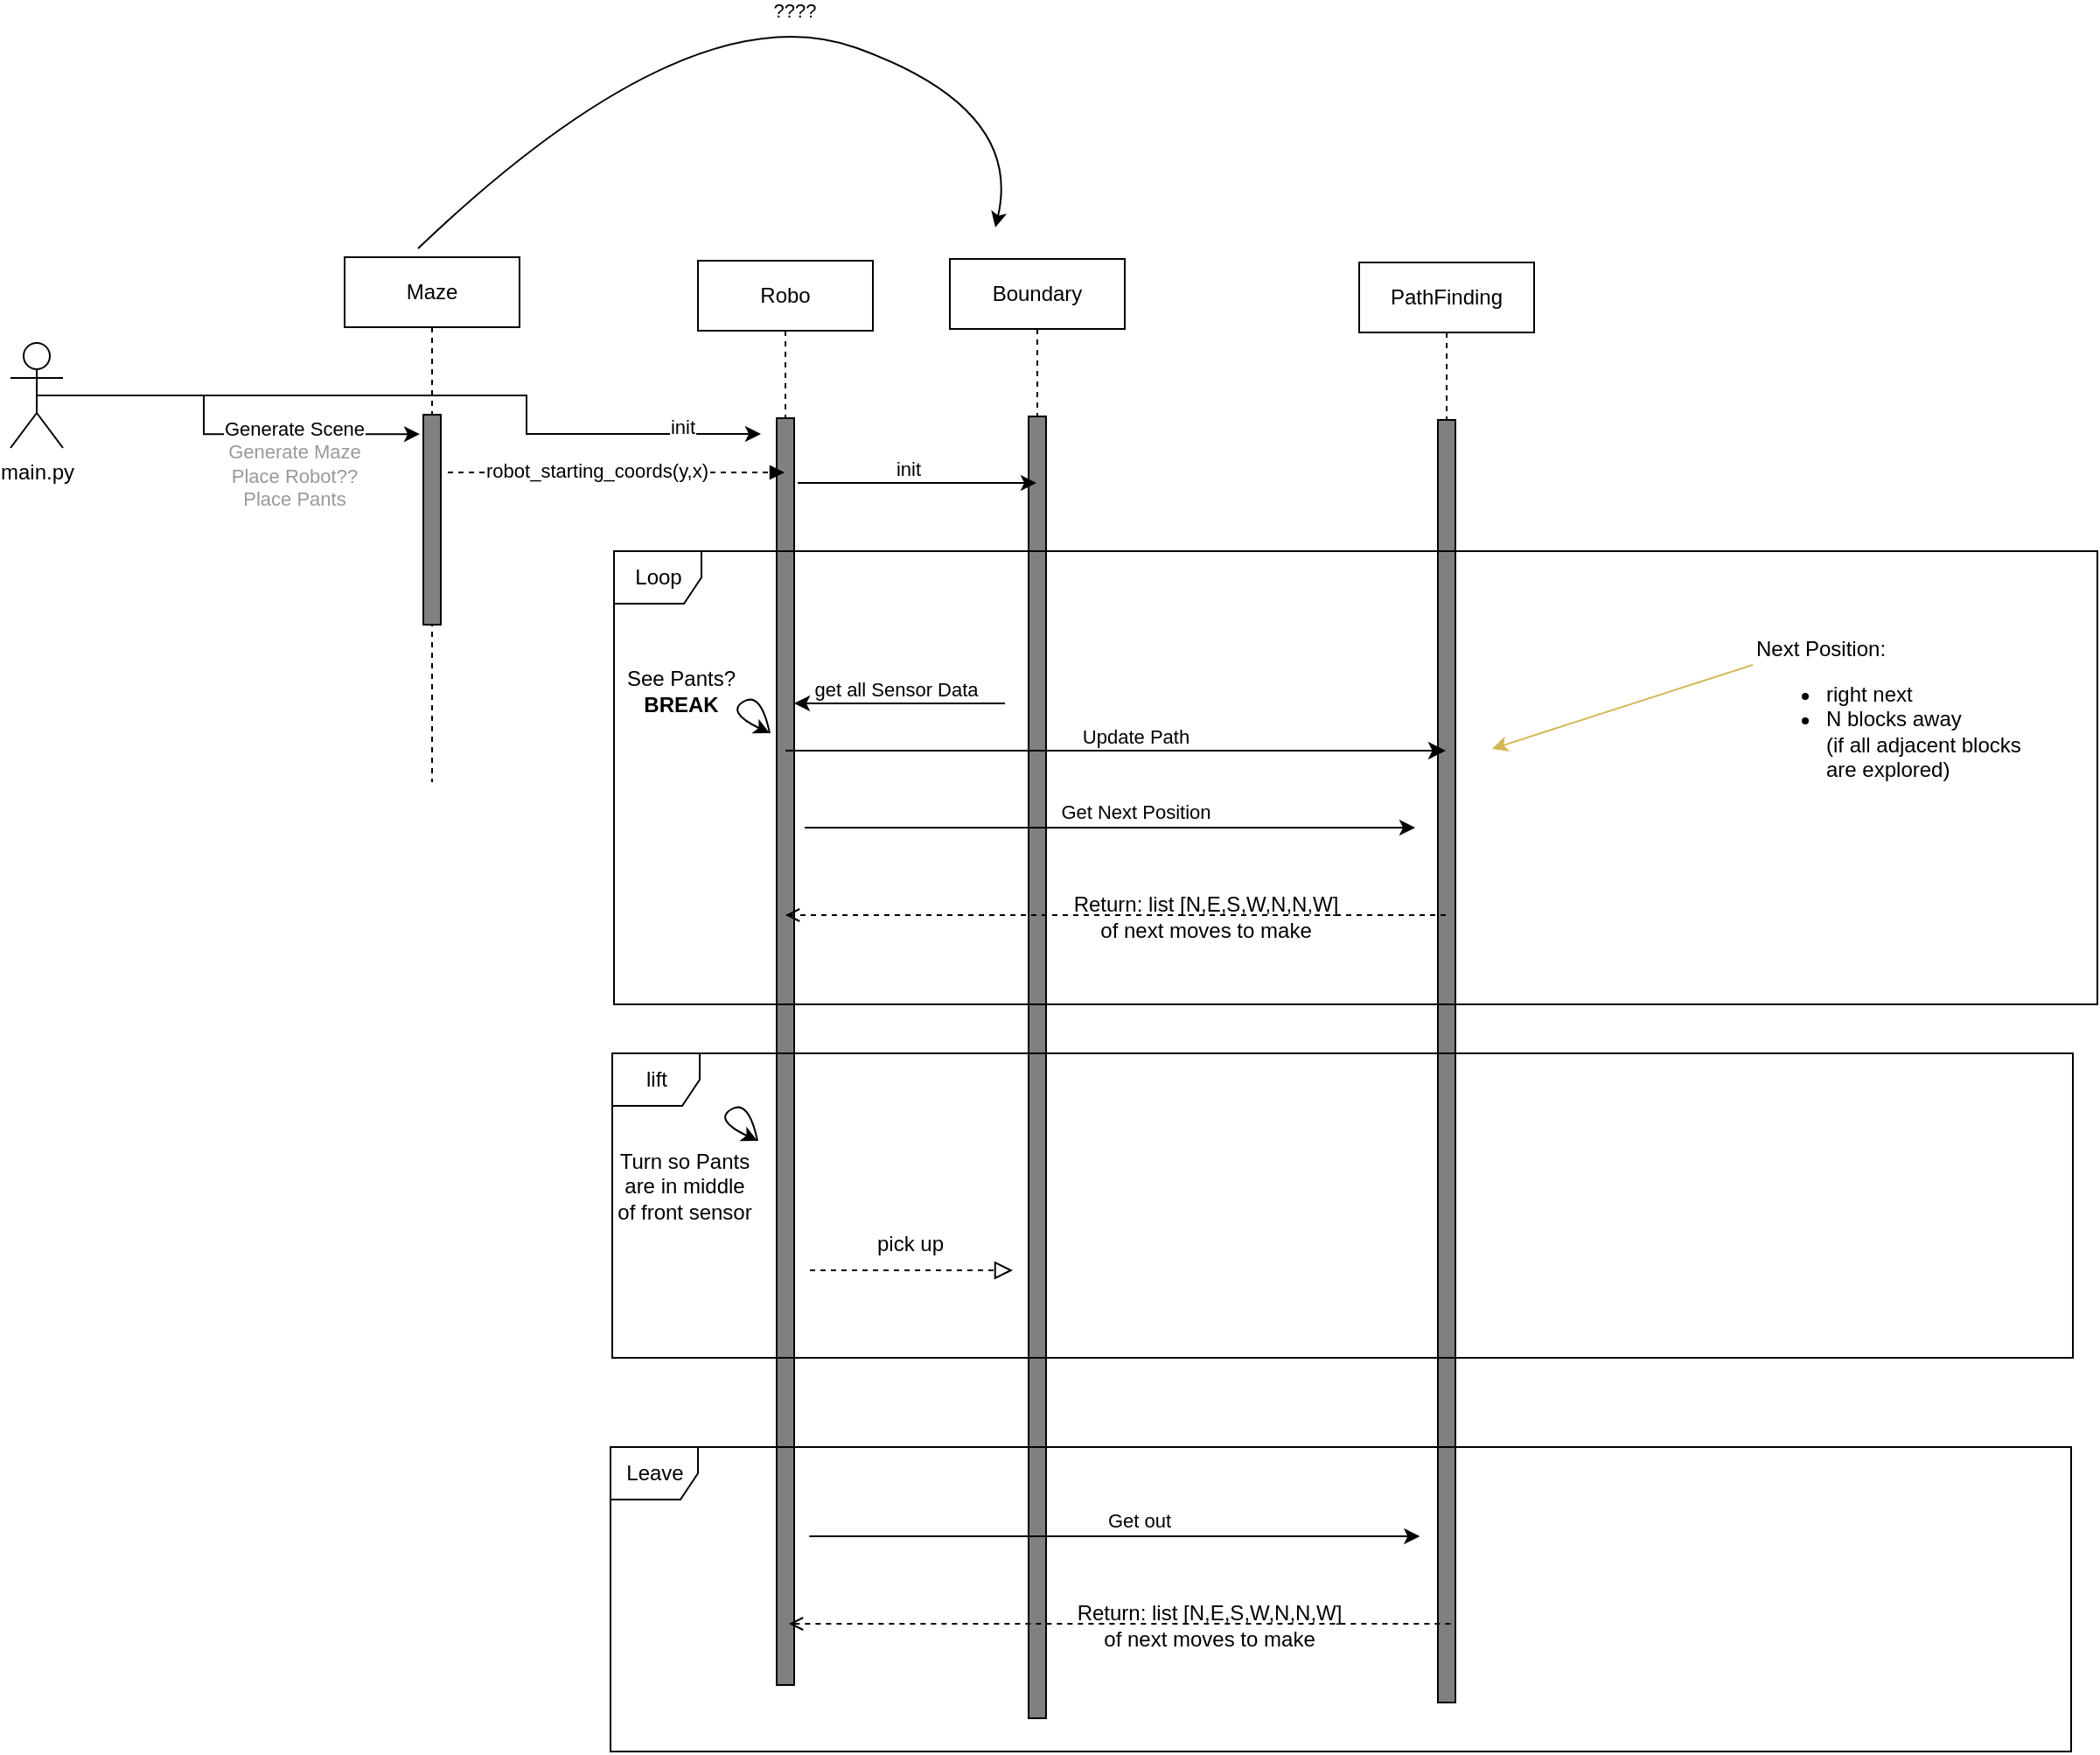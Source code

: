 <mxfile version="14.4.3" type="device"><diagram id="UjG3wGpceQzuPhnTd_i4" name="Page-1"><mxGraphModel dx="1696" dy="1167" grid="0" gridSize="10" guides="0" tooltips="1" connect="1" arrows="1" fold="1" page="0" pageScale="1" pageWidth="850" pageHeight="1100" math="0" shadow="0"><root><mxCell id="0"/><mxCell id="1" parent="0"/><mxCell id="Hv0nPDmgLCzfe48rgTfe-3" value="Maze" style="shape=umlLifeline;perimeter=lifelinePerimeter;whiteSpace=wrap;html=1;container=1;collapsible=0;recursiveResize=0;outlineConnect=0;" vertex="1" parent="1"><mxGeometry x="-11" y="90" width="100" height="300" as="geometry"/></mxCell><mxCell id="Hv0nPDmgLCzfe48rgTfe-4" value="" style="html=1;points=[];perimeter=orthogonalPerimeter;fillColor=#808080;" vertex="1" parent="Hv0nPDmgLCzfe48rgTfe-3"><mxGeometry x="45" y="90" width="10" height="120" as="geometry"/></mxCell><mxCell id="Hv0nPDmgLCzfe48rgTfe-13" style="edgeStyle=orthogonalEdgeStyle;rounded=0;orthogonalLoop=1;jettySize=auto;html=1;exitX=0.5;exitY=0.5;exitDx=0;exitDy=0;exitPerimeter=0;entryX=0.43;entryY=0.337;entryDx=0;entryDy=0;entryPerimeter=0;" edge="1" parent="1" source="Hv0nPDmgLCzfe48rgTfe-7" target="Hv0nPDmgLCzfe48rgTfe-3"><mxGeometry relative="1" as="geometry"/></mxCell><mxCell id="Hv0nPDmgLCzfe48rgTfe-14" value="Generate Scene&lt;br&gt;&lt;font color=&quot;#999999&quot;&gt;Generate Maze&lt;br&gt;Place Robot??&lt;br&gt;&lt;/font&gt;&lt;span style=&quot;color: rgb(153 , 153 , 153)&quot;&gt;Place Pants&lt;/span&gt;" style="edgeLabel;html=1;align=center;verticalAlign=middle;resizable=0;points=[];" vertex="1" connectable="0" parent="Hv0nPDmgLCzfe48rgTfe-13"><mxGeometry x="0.576" y="2" relative="1" as="geometry"><mxPoint x="-21.1" y="18.9" as="offset"/></mxGeometry></mxCell><mxCell id="Hv0nPDmgLCzfe48rgTfe-17" style="edgeStyle=orthogonalEdgeStyle;rounded=0;orthogonalLoop=1;jettySize=auto;html=1;exitX=0.5;exitY=0.5;exitDx=0;exitDy=0;exitPerimeter=0;" edge="1" parent="1" source="Hv0nPDmgLCzfe48rgTfe-7"><mxGeometry relative="1" as="geometry"><mxPoint x="227" y="191" as="targetPoint"/><Array as="points"><mxPoint x="93" y="169"/><mxPoint x="93" y="191"/><mxPoint x="157" y="191"/></Array></mxGeometry></mxCell><mxCell id="Hv0nPDmgLCzfe48rgTfe-18" value="init" style="edgeLabel;html=1;align=center;verticalAlign=middle;resizable=0;points=[];" vertex="1" connectable="0" parent="Hv0nPDmgLCzfe48rgTfe-17"><mxGeometry x="0.793" y="4" relative="1" as="geometry"><mxPoint as="offset"/></mxGeometry></mxCell><mxCell id="Hv0nPDmgLCzfe48rgTfe-7" value="main.py" style="shape=umlActor;verticalLabelPosition=bottom;verticalAlign=top;html=1;" vertex="1" parent="1"><mxGeometry x="-202" y="139" width="30" height="60" as="geometry"/></mxCell><mxCell id="Hv0nPDmgLCzfe48rgTfe-11" value="Robo" style="shape=umlLifeline;perimeter=lifelinePerimeter;whiteSpace=wrap;html=1;container=1;collapsible=0;recursiveResize=0;outlineConnect=0;" vertex="1" parent="1"><mxGeometry x="191" y="92" width="100" height="814" as="geometry"/></mxCell><mxCell id="Hv0nPDmgLCzfe48rgTfe-12" value="" style="html=1;points=[];perimeter=orthogonalPerimeter;fillColor=#808080;" vertex="1" parent="Hv0nPDmgLCzfe48rgTfe-11"><mxGeometry x="45" y="90" width="10" height="724" as="geometry"/></mxCell><mxCell id="Hv0nPDmgLCzfe48rgTfe-19" value="" style="endArrow=block;dashed=1;html=1;endFill=1;" edge="1" parent="1" target="Hv0nPDmgLCzfe48rgTfe-11"><mxGeometry width="50" height="50" relative="1" as="geometry"><mxPoint x="48" y="213" as="sourcePoint"/><mxPoint x="138" y="213" as="targetPoint"/></mxGeometry></mxCell><mxCell id="Hv0nPDmgLCzfe48rgTfe-20" value="robot_starting_coords(y,x)" style="edgeLabel;html=1;align=center;verticalAlign=middle;resizable=0;points=[];" vertex="1" connectable="0" parent="Hv0nPDmgLCzfe48rgTfe-19"><mxGeometry x="-0.6" y="-3" relative="1" as="geometry"><mxPoint x="46" y="-4" as="offset"/></mxGeometry></mxCell><mxCell id="Hv0nPDmgLCzfe48rgTfe-21" value="Boundary" style="shape=umlLifeline;perimeter=lifelinePerimeter;whiteSpace=wrap;html=1;container=1;collapsible=0;recursiveResize=0;outlineConnect=0;" vertex="1" parent="1"><mxGeometry x="335" y="91" width="100" height="834" as="geometry"/></mxCell><mxCell id="Hv0nPDmgLCzfe48rgTfe-22" value="" style="html=1;points=[];perimeter=orthogonalPerimeter;fillColor=#808080;" vertex="1" parent="Hv0nPDmgLCzfe48rgTfe-21"><mxGeometry x="45" y="90" width="10" height="744" as="geometry"/></mxCell><mxCell id="Hv0nPDmgLCzfe48rgTfe-23" value="" style="endArrow=classic;html=1;" edge="1" parent="1" target="Hv0nPDmgLCzfe48rgTfe-21"><mxGeometry width="50" height="50" relative="1" as="geometry"><mxPoint x="248" y="219" as="sourcePoint"/><mxPoint x="351" y="219" as="targetPoint"/></mxGeometry></mxCell><mxCell id="Hv0nPDmgLCzfe48rgTfe-24" value="init" style="edgeLabel;html=1;align=center;verticalAlign=middle;resizable=0;points=[];" vertex="1" connectable="0" parent="Hv0nPDmgLCzfe48rgTfe-23"><mxGeometry x="-0.243" y="4" relative="1" as="geometry"><mxPoint x="11" y="-4" as="offset"/></mxGeometry></mxCell><mxCell id="Hv0nPDmgLCzfe48rgTfe-25" value="" style="curved=1;endArrow=classic;html=1;" edge="1" parent="1"><mxGeometry width="50" height="50" relative="1" as="geometry"><mxPoint x="31" y="85" as="sourcePoint"/><mxPoint x="361" y="73" as="targetPoint"/><Array as="points"><mxPoint x="187" y="-64"/><mxPoint x="377" y="5"/></Array></mxGeometry></mxCell><mxCell id="Hv0nPDmgLCzfe48rgTfe-26" value="????" style="edgeLabel;html=1;align=center;verticalAlign=middle;resizable=0;points=[];" vertex="1" connectable="0" parent="Hv0nPDmgLCzfe48rgTfe-25"><mxGeometry x="-0.298" y="-32" relative="1" as="geometry"><mxPoint x="69.24" y="-41.03" as="offset"/></mxGeometry></mxCell><mxCell id="Hv0nPDmgLCzfe48rgTfe-28" value="PathFinding" style="shape=umlLifeline;perimeter=lifelinePerimeter;whiteSpace=wrap;html=1;container=1;collapsible=0;recursiveResize=0;outlineConnect=0;" vertex="1" parent="1"><mxGeometry x="569" y="93" width="100" height="823" as="geometry"/></mxCell><mxCell id="Hv0nPDmgLCzfe48rgTfe-29" value="" style="html=1;points=[];perimeter=orthogonalPerimeter;fillColor=#808080;" vertex="1" parent="Hv0nPDmgLCzfe48rgTfe-28"><mxGeometry x="45" y="90" width="10" height="733" as="geometry"/></mxCell><mxCell id="Hv0nPDmgLCzfe48rgTfe-32" value="" style="endArrow=classic;html=1;" edge="1" parent="1"><mxGeometry width="50" height="50" relative="1" as="geometry"><mxPoint x="252" y="416" as="sourcePoint"/><mxPoint x="601" y="416" as="targetPoint"/></mxGeometry></mxCell><mxCell id="Hv0nPDmgLCzfe48rgTfe-33" value="Get Next Position" style="edgeLabel;html=1;align=center;verticalAlign=middle;resizable=0;points=[];" vertex="1" connectable="0" parent="Hv0nPDmgLCzfe48rgTfe-32"><mxGeometry x="0.057" y="4" relative="1" as="geometry"><mxPoint x="4" y="-5" as="offset"/></mxGeometry></mxCell><mxCell id="Hv0nPDmgLCzfe48rgTfe-34" value="Next Position:&lt;br&gt;&lt;ul&gt;&lt;li&gt;right next&lt;/li&gt;&lt;li&gt;N blocks away&lt;br&gt;(if all adjacent blocks are explored)&lt;/li&gt;&lt;/ul&gt;" style="text;html=1;strokeColor=none;fillColor=none;align=left;verticalAlign=middle;whiteSpace=wrap;rounded=0;" vertex="1" parent="1"><mxGeometry x="794" y="292" width="164" height="124" as="geometry"/></mxCell><mxCell id="Hv0nPDmgLCzfe48rgTfe-35" value="" style="endArrow=classic;html=1;exitX=0;exitY=0.25;exitDx=0;exitDy=0;fillColor=#fff2cc;strokeColor=#d6b656;" edge="1" parent="1" source="Hv0nPDmgLCzfe48rgTfe-34"><mxGeometry width="50" height="50" relative="1" as="geometry"><mxPoint x="265" y="371" as="sourcePoint"/><mxPoint x="645" y="371" as="targetPoint"/></mxGeometry></mxCell><mxCell id="Hv0nPDmgLCzfe48rgTfe-37" value="" style="endArrow=classic;html=1;entryX=0.5;entryY=0.169;entryDx=0;entryDy=0;entryPerimeter=0;" edge="1" parent="1"><mxGeometry width="50" height="50" relative="1" as="geometry"><mxPoint x="366.5" y="345.002" as="sourcePoint"/><mxPoint x="246" y="345.002" as="targetPoint"/></mxGeometry></mxCell><mxCell id="Hv0nPDmgLCzfe48rgTfe-38" value="get all Sensor Data" style="edgeLabel;html=1;align=center;verticalAlign=middle;resizable=0;points=[];" vertex="1" connectable="0" parent="Hv0nPDmgLCzfe48rgTfe-37"><mxGeometry x="0.423" y="-4" relative="1" as="geometry"><mxPoint x="22.5" y="-4" as="offset"/></mxGeometry></mxCell><mxCell id="Hv0nPDmgLCzfe48rgTfe-46" value="Loop" style="shape=umlFrame;tabPosition=left;html=1;boundedLbl=1;labelInHeader=1;width=50;height=30;" vertex="1" parent="1"><mxGeometry x="143" y="258" width="848" height="259" as="geometry"/></mxCell><mxCell id="Hv0nPDmgLCzfe48rgTfe-48" value="" style="curved=1;endArrow=classic;html=1;" edge="1" parent="1"><mxGeometry width="50" height="50" relative="1" as="geometry"><mxPoint x="232" y="362" as="sourcePoint"/><mxPoint x="232" y="362" as="targetPoint"/><Array as="points"><mxPoint x="227" y="338"/><mxPoint x="207" y="350"/></Array></mxGeometry></mxCell><mxCell id="Hv0nPDmgLCzfe48rgTfe-50" value="See Pants?&lt;br&gt;&lt;b&gt;BREAK&lt;/b&gt;" style="text;html=1;align=center;verticalAlign=middle;resizable=0;points=[];autosize=1;" vertex="1" parent="1"><mxGeometry x="145" y="322" width="72" height="32" as="geometry"/></mxCell><mxCell id="Hv0nPDmgLCzfe48rgTfe-27" value="" style="endArrow=classic;html=1;endSize=7;" edge="1" parent="1" source="Hv0nPDmgLCzfe48rgTfe-11" target="Hv0nPDmgLCzfe48rgTfe-28"><mxGeometry width="50" height="50" relative="1" as="geometry"><mxPoint x="259" y="370" as="sourcePoint"/><mxPoint x="611" y="370" as="targetPoint"/><Array as="points"><mxPoint x="357" y="372"/></Array></mxGeometry></mxCell><mxCell id="Hv0nPDmgLCzfe48rgTfe-31" value="Update Path" style="edgeLabel;html=1;align=center;verticalAlign=middle;resizable=0;points=[];" vertex="1" connectable="0" parent="Hv0nPDmgLCzfe48rgTfe-27"><mxGeometry x="0.057" y="4" relative="1" as="geometry"><mxPoint y="-4" as="offset"/></mxGeometry></mxCell><mxCell id="Hv0nPDmgLCzfe48rgTfe-52" value="" style="endArrow=open;html=1;rounded=0;align=center;verticalAlign=bottom;dashed=1;endFill=0;labelBackgroundColor=none;" edge="1" parent="1" source="Hv0nPDmgLCzfe48rgTfe-28" target="Hv0nPDmgLCzfe48rgTfe-11"><mxGeometry relative="1" as="geometry"><mxPoint x="445" y="304" as="sourcePoint"/><mxPoint x="605" y="304" as="targetPoint"/><Array as="points"><mxPoint x="517" y="466"/></Array></mxGeometry></mxCell><mxCell id="Hv0nPDmgLCzfe48rgTfe-53" value="" style="resizable=0;html=1;align=center;verticalAlign=top;labelBackgroundColor=none;" connectable="0" vertex="1" parent="Hv0nPDmgLCzfe48rgTfe-52"><mxGeometry relative="1" as="geometry"/></mxCell><mxCell id="Hv0nPDmgLCzfe48rgTfe-45" value="Return: list [N,E,S,W,N,N,W]&lt;br&gt;of next moves to make" style="text;html=1;align=center;verticalAlign=middle;resizable=0;points=[];autosize=1;" vertex="1" parent="1"><mxGeometry x="400" y="451" width="161" height="32" as="geometry"/></mxCell><mxCell id="Hv0nPDmgLCzfe48rgTfe-56" value="" style="curved=1;endArrow=classic;html=1;" edge="1" parent="1"><mxGeometry width="50" height="50" relative="1" as="geometry"><mxPoint x="225" y="595" as="sourcePoint"/><mxPoint x="225" y="595" as="targetPoint"/><Array as="points"><mxPoint x="220" y="571"/><mxPoint x="200" y="583"/></Array></mxGeometry></mxCell><mxCell id="Hv0nPDmgLCzfe48rgTfe-57" value="Turn so Pants&lt;br&gt;are in middle&lt;br&gt;of front sensor" style="text;html=1;align=center;verticalAlign=middle;resizable=0;points=[];autosize=1;" vertex="1" parent="1"><mxGeometry x="139" y="598" width="87" height="46" as="geometry"/></mxCell><mxCell id="Hv0nPDmgLCzfe48rgTfe-58" value="lift" style="shape=umlFrame;tabPosition=left;html=1;boundedLbl=1;labelInHeader=1;width=50;height=30;" vertex="1" parent="1"><mxGeometry x="142" y="545" width="835" height="174" as="geometry"/></mxCell><mxCell id="Hv0nPDmgLCzfe48rgTfe-60" value="Leave" style="shape=umlFrame;tabPosition=left;html=1;boundedLbl=1;labelInHeader=1;width=50;height=30;" vertex="1" parent="1"><mxGeometry x="141" y="770" width="835" height="174" as="geometry"/></mxCell><mxCell id="Hv0nPDmgLCzfe48rgTfe-61" value="" style="endArrow=block;startArrow=none;endFill=0;startFill=0;endSize=8;html=1;verticalAlign=bottom;dashed=1;labelBackgroundColor=none;" edge="1" parent="1"><mxGeometry width="160" relative="1" as="geometry"><mxPoint x="255" y="669" as="sourcePoint"/><mxPoint x="371" y="669" as="targetPoint"/></mxGeometry></mxCell><mxCell id="Hv0nPDmgLCzfe48rgTfe-62" value="pick up" style="text;html=1;align=center;verticalAlign=middle;resizable=0;points=[];autosize=1;" vertex="1" parent="1"><mxGeometry x="288" y="645" width="48" height="18" as="geometry"/></mxCell><mxCell id="Hv0nPDmgLCzfe48rgTfe-63" value="" style="endArrow=classic;html=1;" edge="1" parent="1"><mxGeometry width="50" height="50" relative="1" as="geometry"><mxPoint x="254.68" y="821" as="sourcePoint"/><mxPoint x="603.68" y="821" as="targetPoint"/></mxGeometry></mxCell><mxCell id="Hv0nPDmgLCzfe48rgTfe-64" value="Get out" style="edgeLabel;html=1;align=center;verticalAlign=middle;resizable=0;points=[];" vertex="1" connectable="0" parent="Hv0nPDmgLCzfe48rgTfe-63"><mxGeometry x="0.057" y="4" relative="1" as="geometry"><mxPoint x="4" y="-5" as="offset"/></mxGeometry></mxCell><mxCell id="Hv0nPDmgLCzfe48rgTfe-65" value="" style="endArrow=open;html=1;rounded=0;align=center;verticalAlign=bottom;dashed=1;endFill=0;labelBackgroundColor=none;" edge="1" parent="1"><mxGeometry relative="1" as="geometry"><mxPoint x="621.18" y="871" as="sourcePoint"/><mxPoint x="243.004" y="871" as="targetPoint"/><Array as="points"><mxPoint x="519.68" y="871"/></Array></mxGeometry></mxCell><mxCell id="Hv0nPDmgLCzfe48rgTfe-66" value="" style="resizable=0;html=1;align=center;verticalAlign=top;labelBackgroundColor=none;" connectable="0" vertex="1" parent="Hv0nPDmgLCzfe48rgTfe-65"><mxGeometry relative="1" as="geometry"/></mxCell><mxCell id="Hv0nPDmgLCzfe48rgTfe-67" value="Return: list [N,E,S,W,N,N,W]&lt;br&gt;of next moves to make" style="text;html=1;align=center;verticalAlign=middle;resizable=0;points=[];autosize=1;" vertex="1" parent="1"><mxGeometry x="402.68" y="856" width="161" height="32" as="geometry"/></mxCell></root></mxGraphModel></diagram></mxfile>